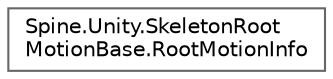 digraph "类继承关系图"
{
 // LATEX_PDF_SIZE
  bgcolor="transparent";
  edge [fontname=Helvetica,fontsize=10,labelfontname=Helvetica,labelfontsize=10];
  node [fontname=Helvetica,fontsize=10,shape=box,height=0.2,width=0.4];
  rankdir="LR";
  Node0 [id="Node000000",label="Spine.Unity.SkeletonRoot\lMotionBase.RootMotionInfo",height=0.2,width=0.4,color="grey40", fillcolor="white", style="filled",URL="$struct_spine_1_1_unity_1_1_skeleton_root_motion_base_1_1_root_motion_info.html",tooltip=" "];
}
